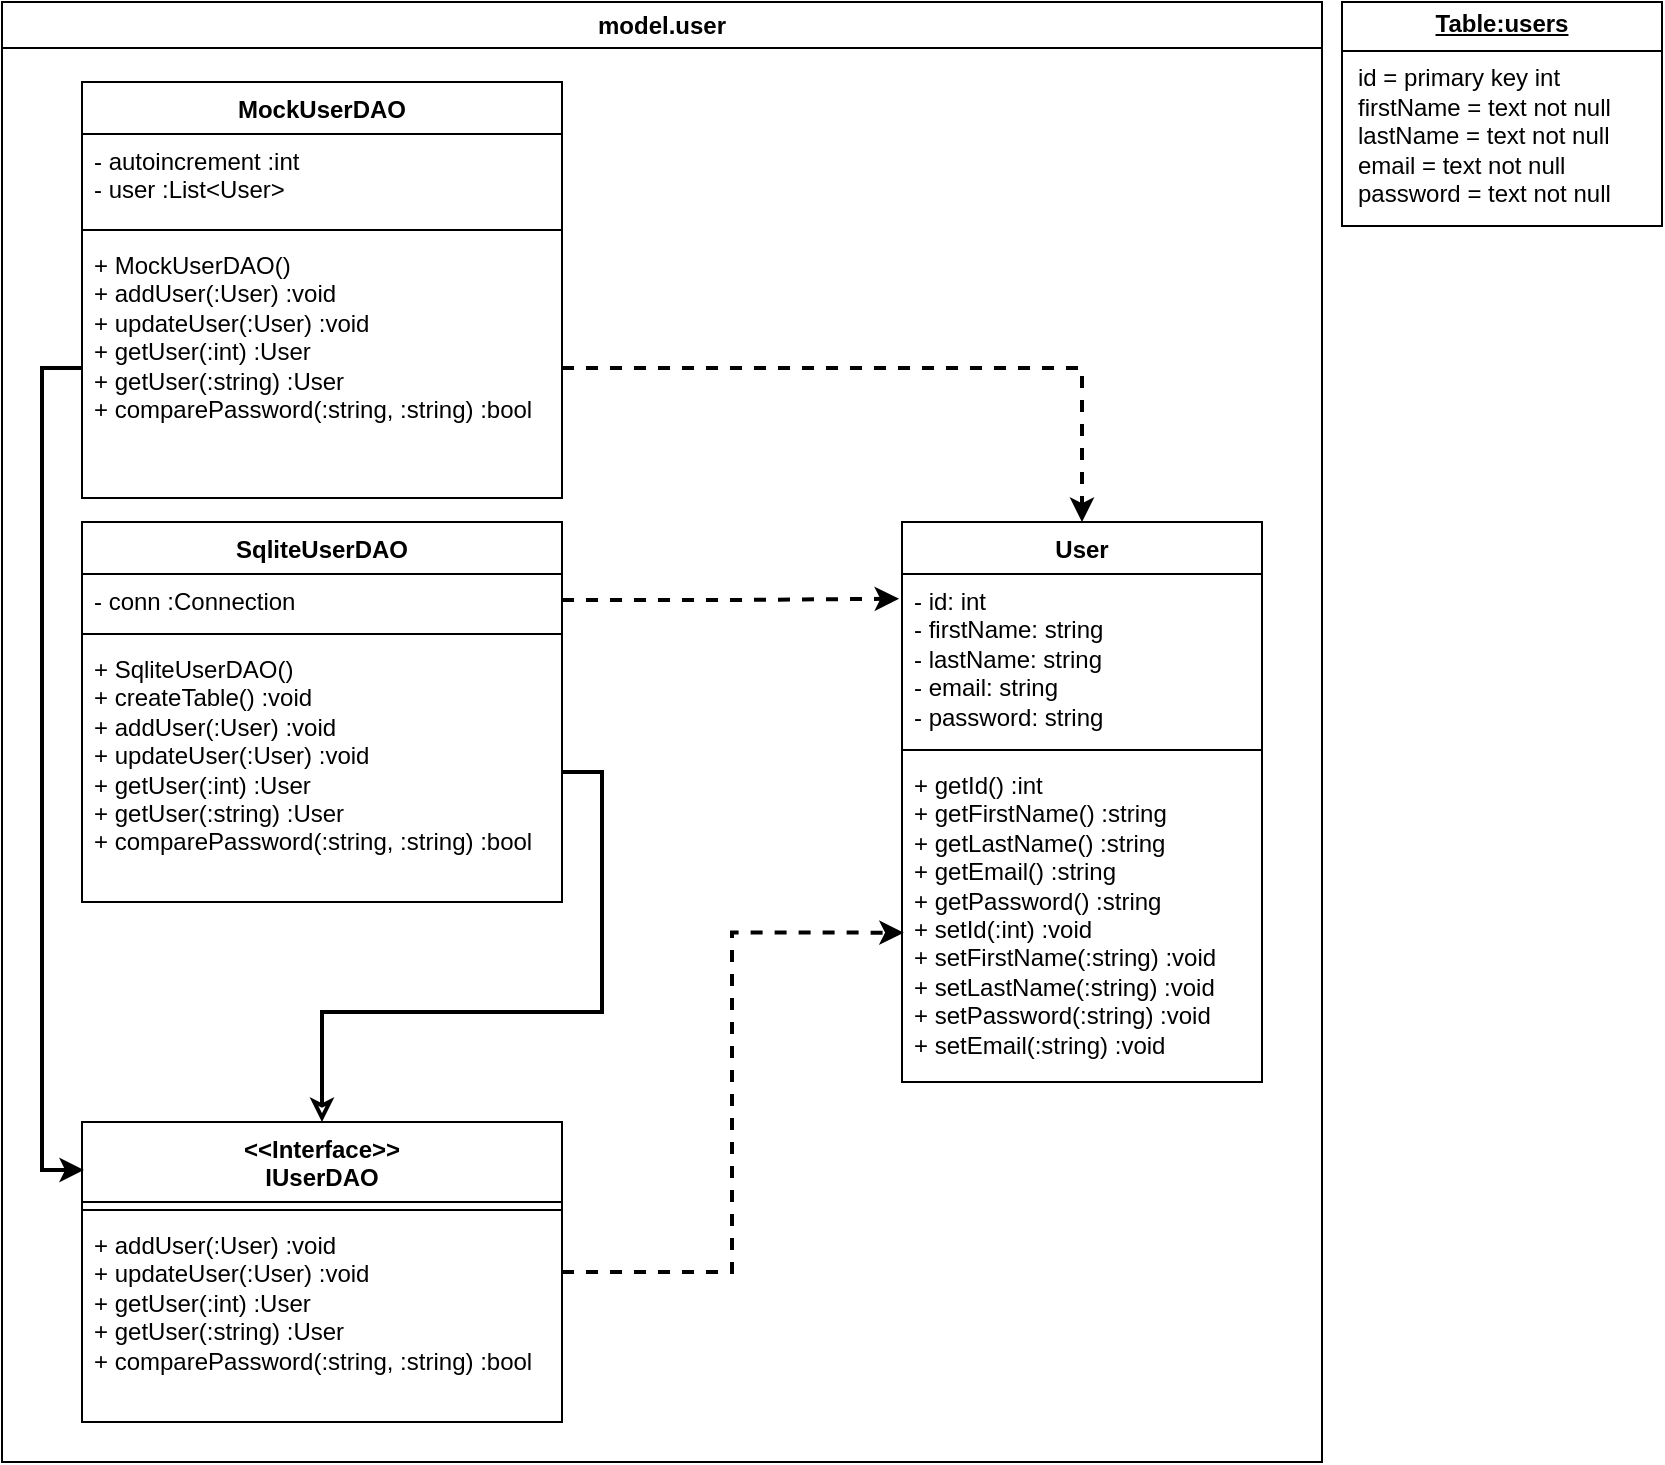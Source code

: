 <mxfile version="26.1.3">
  <diagram id="C5RBs43oDa-KdzZeNtuy" name="Page-1">
    <mxGraphModel dx="1103" dy="1866" grid="1" gridSize="10" guides="1" tooltips="1" connect="1" arrows="1" fold="1" page="1" pageScale="1" pageWidth="827" pageHeight="1169" math="0" shadow="0">
      <root>
        <mxCell id="WIyWlLk6GJQsqaUBKTNV-0" />
        <mxCell id="WIyWlLk6GJQsqaUBKTNV-1" parent="WIyWlLk6GJQsqaUBKTNV-0" />
        <mxCell id="Mvw-fAnh--00K5TePAgW-32" style="edgeStyle=orthogonalEdgeStyle;rounded=0;orthogonalLoop=1;jettySize=auto;html=1;exitX=0.5;exitY=0;exitDx=0;exitDy=0;strokeWidth=2;strokeColor=default;startArrow=classic;startFill=0;endArrow=none;" edge="1" parent="WIyWlLk6GJQsqaUBKTNV-1" source="Mvw-fAnh--00K5TePAgW-0" target="Mvw-fAnh--00K5TePAgW-7">
          <mxGeometry relative="1" as="geometry" />
        </mxCell>
        <mxCell id="Mvw-fAnh--00K5TePAgW-0" value="&amp;lt;&amp;lt;Interface&amp;gt;&amp;gt;&lt;div&gt;IUserDAO&lt;/div&gt;" style="swimlane;fontStyle=1;align=center;verticalAlign=top;childLayout=stackLayout;horizontal=1;startSize=40;horizontalStack=0;resizeParent=1;resizeParentMax=0;resizeLast=0;collapsible=1;marginBottom=0;whiteSpace=wrap;html=1;" vertex="1" parent="WIyWlLk6GJQsqaUBKTNV-1">
          <mxGeometry x="40" y="490" width="240" height="150" as="geometry" />
        </mxCell>
        <mxCell id="Mvw-fAnh--00K5TePAgW-2" value="" style="line;strokeWidth=1;fillColor=none;align=left;verticalAlign=middle;spacingTop=-1;spacingLeft=3;spacingRight=3;rotatable=0;labelPosition=right;points=[];portConstraint=eastwest;strokeColor=inherit;" vertex="1" parent="Mvw-fAnh--00K5TePAgW-0">
          <mxGeometry y="40" width="240" height="8" as="geometry" />
        </mxCell>
        <mxCell id="Mvw-fAnh--00K5TePAgW-3" value="&lt;div&gt;+ addUser(:User) :void&lt;/div&gt;&lt;div&gt;+ updateUser(:User) :void&lt;/div&gt;&lt;div&gt;&lt;span style=&quot;background-color: transparent; color: light-dark(rgb(0, 0, 0), rgb(255, 255, 255));&quot;&gt;+ getUser(:int) :User&lt;/span&gt;&lt;/div&gt;&lt;div&gt;+ getUser(:string) :User&lt;/div&gt;&lt;div&gt;&lt;span style=&quot;background-color: transparent; color: light-dark(rgb(0, 0, 0), rgb(255, 255, 255));&quot;&gt;+ comparePassword(:string, :string) :bool&lt;/span&gt;&lt;/div&gt;&lt;div&gt;&lt;br&gt;&lt;/div&gt;" style="text;strokeColor=none;fillColor=none;align=left;verticalAlign=top;spacingLeft=4;spacingRight=4;overflow=hidden;rotatable=0;points=[[0,0.5],[1,0.5]];portConstraint=eastwest;whiteSpace=wrap;html=1;" vertex="1" parent="Mvw-fAnh--00K5TePAgW-0">
          <mxGeometry y="48" width="240" height="102" as="geometry" />
        </mxCell>
        <mxCell id="Mvw-fAnh--00K5TePAgW-4" value="SqliteUserDAO" style="swimlane;fontStyle=1;align=center;verticalAlign=top;childLayout=stackLayout;horizontal=1;startSize=26;horizontalStack=0;resizeParent=1;resizeParentMax=0;resizeLast=0;collapsible=1;marginBottom=0;whiteSpace=wrap;html=1;" vertex="1" parent="WIyWlLk6GJQsqaUBKTNV-1">
          <mxGeometry x="40" y="190" width="240" height="190" as="geometry" />
        </mxCell>
        <mxCell id="Mvw-fAnh--00K5TePAgW-5" value="- conn :Connection" style="text;strokeColor=none;fillColor=none;align=left;verticalAlign=top;spacingLeft=4;spacingRight=4;overflow=hidden;rotatable=0;points=[[0,0.5],[1,0.5]];portConstraint=eastwest;whiteSpace=wrap;html=1;" vertex="1" parent="Mvw-fAnh--00K5TePAgW-4">
          <mxGeometry y="26" width="240" height="26" as="geometry" />
        </mxCell>
        <mxCell id="Mvw-fAnh--00K5TePAgW-6" value="" style="line;strokeWidth=1;fillColor=none;align=left;verticalAlign=middle;spacingTop=-1;spacingLeft=3;spacingRight=3;rotatable=0;labelPosition=right;points=[];portConstraint=eastwest;strokeColor=inherit;" vertex="1" parent="Mvw-fAnh--00K5TePAgW-4">
          <mxGeometry y="52" width="240" height="8" as="geometry" />
        </mxCell>
        <mxCell id="Mvw-fAnh--00K5TePAgW-7" value="+ SqliteUserDAO()&amp;nbsp;&lt;div&gt;+ createTable() :void&lt;/div&gt;&lt;div&gt;&lt;div&gt;+ addUser(:User) :void&lt;/div&gt;&lt;div&gt;+ updateUser(:User) :void&lt;/div&gt;&lt;div&gt;&lt;span style=&quot;background-color: transparent; color: light-dark(rgb(0, 0, 0), rgb(255, 255, 255));&quot;&gt;+ getUser(:int) :User&lt;/span&gt;&lt;/div&gt;&lt;div&gt;+ getUser(:string) :User&lt;/div&gt;&lt;div&gt;&lt;span style=&quot;background-color: transparent; color: light-dark(rgb(0, 0, 0), rgb(255, 255, 255));&quot;&gt;+ comparePassword(:string, :string) :bool&lt;/span&gt;&lt;/div&gt;&lt;div&gt;&lt;br&gt;&lt;/div&gt;&lt;/div&gt;" style="text;strokeColor=none;fillColor=none;align=left;verticalAlign=top;spacingLeft=4;spacingRight=4;overflow=hidden;rotatable=0;points=[[0,0.5],[1,0.5]];portConstraint=eastwest;whiteSpace=wrap;html=1;" vertex="1" parent="Mvw-fAnh--00K5TePAgW-4">
          <mxGeometry y="60" width="240" height="130" as="geometry" />
        </mxCell>
        <mxCell id="Mvw-fAnh--00K5TePAgW-8" value="User" style="swimlane;fontStyle=1;align=center;verticalAlign=top;childLayout=stackLayout;horizontal=1;startSize=26;horizontalStack=0;resizeParent=1;resizeParentMax=0;resizeLast=0;collapsible=1;marginBottom=0;whiteSpace=wrap;html=1;" vertex="1" parent="WIyWlLk6GJQsqaUBKTNV-1">
          <mxGeometry x="450" y="190" width="180" height="280" as="geometry" />
        </mxCell>
        <mxCell id="Mvw-fAnh--00K5TePAgW-9" value="- id: int&lt;div&gt;- firstName: string&lt;/div&gt;&lt;div&gt;- lastName: string&lt;/div&gt;&lt;div&gt;- email: string&lt;/div&gt;&lt;div&gt;- password: string&lt;/div&gt;" style="text;strokeColor=none;fillColor=none;align=left;verticalAlign=top;spacingLeft=4;spacingRight=4;overflow=hidden;rotatable=0;points=[[0,0.5],[1,0.5]];portConstraint=eastwest;whiteSpace=wrap;html=1;" vertex="1" parent="Mvw-fAnh--00K5TePAgW-8">
          <mxGeometry y="26" width="180" height="84" as="geometry" />
        </mxCell>
        <mxCell id="Mvw-fAnh--00K5TePAgW-10" value="" style="line;strokeWidth=1;fillColor=none;align=left;verticalAlign=middle;spacingTop=-1;spacingLeft=3;spacingRight=3;rotatable=0;labelPosition=right;points=[];portConstraint=eastwest;strokeColor=inherit;" vertex="1" parent="Mvw-fAnh--00K5TePAgW-8">
          <mxGeometry y="110" width="180" height="8" as="geometry" />
        </mxCell>
        <mxCell id="Mvw-fAnh--00K5TePAgW-11" value="+ getId() :int&lt;div&gt;+ getFirstName() :string&lt;/div&gt;&lt;div&gt;+ getLastName() :string&lt;/div&gt;&lt;div&gt;+ getEmail() :string&lt;/div&gt;&lt;div&gt;+ getPassword() :string&lt;br&gt;&lt;div&gt;&lt;span style=&quot;background-color: transparent; color: light-dark(rgb(0, 0, 0), rgb(255, 255, 255));&quot;&gt;+ setId(:int) :void&lt;/span&gt;&lt;/div&gt;&lt;/div&gt;&lt;div&gt;&lt;span style=&quot;background-color: transparent; color: light-dark(rgb(0, 0, 0), rgb(255, 255, 255));&quot;&gt;+ setFirstName(:string) :void&lt;/span&gt;&lt;/div&gt;&lt;div&gt;&lt;span style=&quot;background-color: transparent; color: light-dark(rgb(0, 0, 0), rgb(255, 255, 255));&quot;&gt;+ setLastName(:string) :void&lt;/span&gt;&lt;/div&gt;&lt;div&gt;&lt;div&gt;&lt;span style=&quot;background-color: transparent; color: light-dark(rgb(0, 0, 0), rgb(255, 255, 255));&quot;&gt;+ setPassword(:string) :void&lt;/span&gt;&lt;/div&gt;&lt;/div&gt;&lt;div&gt;&lt;div&gt;&lt;span style=&quot;background-color: transparent; color: light-dark(rgb(0, 0, 0), rgb(255, 255, 255));&quot;&gt;+ setEmail(:string) :void&lt;/span&gt;&lt;/div&gt;&lt;/div&gt;&lt;div&gt;&lt;span style=&quot;background-color: transparent; color: light-dark(rgb(0, 0, 0), rgb(255, 255, 255));&quot;&gt;&lt;br&gt;&lt;/span&gt;&lt;/div&gt;&lt;div&gt;&lt;span style=&quot;background-color: transparent; color: light-dark(rgb(0, 0, 0), rgb(255, 255, 255));&quot;&gt;&lt;br&gt;&lt;/span&gt;&lt;/div&gt;&lt;div&gt;&lt;span style=&quot;background-color: transparent; color: light-dark(rgb(0, 0, 0), rgb(255, 255, 255));&quot;&gt;&lt;br&gt;&lt;/span&gt;&lt;/div&gt;" style="text;strokeColor=none;fillColor=none;align=left;verticalAlign=top;spacingLeft=4;spacingRight=4;overflow=hidden;rotatable=0;points=[[0,0.5],[1,0.5]];portConstraint=eastwest;whiteSpace=wrap;html=1;" vertex="1" parent="Mvw-fAnh--00K5TePAgW-8">
          <mxGeometry y="118" width="180" height="162" as="geometry" />
        </mxCell>
        <mxCell id="Mvw-fAnh--00K5TePAgW-30" value="&lt;p style=&quot;margin:0px;margin-top:4px;text-align:center;text-decoration:underline;&quot;&gt;&lt;b&gt;Table:users&lt;/b&gt;&lt;/p&gt;&lt;hr size=&quot;1&quot; style=&quot;border-style:solid;&quot;&gt;&lt;p style=&quot;margin:0px;margin-left:8px;&quot;&gt;id = primary key int&lt;/p&gt;&lt;p style=&quot;margin:0px;margin-left:8px;&quot;&gt;f&lt;span style=&quot;background-color: transparent; color: light-dark(rgb(0, 0, 0), rgb(255, 255, 255));&quot;&gt;irstName = text not null&lt;/span&gt;&lt;/p&gt;&lt;p style=&quot;margin:0px;margin-left:8px;&quot;&gt;lastName = text not null&lt;/p&gt;&lt;p style=&quot;margin:0px;margin-left:8px;&quot;&gt;email = text not null&lt;br&gt;password = text not null&lt;/p&gt;&lt;p style=&quot;margin:0px;margin-left:8px;&quot;&gt;&lt;br&gt;&lt;/p&gt;" style="verticalAlign=top;align=left;overflow=fill;html=1;whiteSpace=wrap;" vertex="1" parent="WIyWlLk6GJQsqaUBKTNV-1">
          <mxGeometry x="670" y="-70" width="160" height="112" as="geometry" />
        </mxCell>
        <mxCell id="Mvw-fAnh--00K5TePAgW-33" style="edgeStyle=orthogonalEdgeStyle;rounded=0;orthogonalLoop=1;jettySize=auto;html=1;exitX=1;exitY=0.5;exitDx=0;exitDy=0;entryX=-0.008;entryY=0.147;entryDx=0;entryDy=0;entryPerimeter=0;strokeWidth=2;dashed=1;" edge="1" parent="WIyWlLk6GJQsqaUBKTNV-1" source="Mvw-fAnh--00K5TePAgW-5" target="Mvw-fAnh--00K5TePAgW-9">
          <mxGeometry relative="1" as="geometry" />
        </mxCell>
        <mxCell id="Mvw-fAnh--00K5TePAgW-34" style="edgeStyle=orthogonalEdgeStyle;rounded=0;orthogonalLoop=1;jettySize=auto;html=1;exitX=1;exitY=0.5;exitDx=0;exitDy=0;entryX=0.005;entryY=0.539;entryDx=0;entryDy=0;entryPerimeter=0;strokeWidth=2;dashed=1;" edge="1" parent="WIyWlLk6GJQsqaUBKTNV-1" source="Mvw-fAnh--00K5TePAgW-0" target="Mvw-fAnh--00K5TePAgW-11">
          <mxGeometry relative="1" as="geometry" />
        </mxCell>
        <mxCell id="Mvw-fAnh--00K5TePAgW-35" value="MockUserDAO" style="swimlane;fontStyle=1;align=center;verticalAlign=top;childLayout=stackLayout;horizontal=1;startSize=26;horizontalStack=0;resizeParent=1;resizeParentMax=0;resizeLast=0;collapsible=1;marginBottom=0;whiteSpace=wrap;html=1;" vertex="1" parent="WIyWlLk6GJQsqaUBKTNV-1">
          <mxGeometry x="40" y="-30" width="240" height="208" as="geometry" />
        </mxCell>
        <mxCell id="Mvw-fAnh--00K5TePAgW-36" value="- autoincrement :int&lt;div&gt;- user :List&amp;lt;User&amp;gt;&lt;/div&gt;" style="text;strokeColor=none;fillColor=none;align=left;verticalAlign=top;spacingLeft=4;spacingRight=4;overflow=hidden;rotatable=0;points=[[0,0.5],[1,0.5]];portConstraint=eastwest;whiteSpace=wrap;html=1;" vertex="1" parent="Mvw-fAnh--00K5TePAgW-35">
          <mxGeometry y="26" width="240" height="44" as="geometry" />
        </mxCell>
        <mxCell id="Mvw-fAnh--00K5TePAgW-37" value="" style="line;strokeWidth=1;fillColor=none;align=left;verticalAlign=middle;spacingTop=-1;spacingLeft=3;spacingRight=3;rotatable=0;labelPosition=right;points=[];portConstraint=eastwest;strokeColor=inherit;" vertex="1" parent="Mvw-fAnh--00K5TePAgW-35">
          <mxGeometry y="70" width="240" height="8" as="geometry" />
        </mxCell>
        <mxCell id="Mvw-fAnh--00K5TePAgW-38" value="+ MockUserDAO()&amp;nbsp;&lt;div&gt;&lt;span style=&quot;background-color: transparent; color: light-dark(rgb(0, 0, 0), rgb(255, 255, 255));&quot;&gt;+ addUser(:User) :void&lt;/span&gt;&lt;/div&gt;&lt;div&gt;&lt;div&gt;+ updateUser(:User) :void&lt;/div&gt;&lt;div&gt;&lt;span style=&quot;background-color: transparent; color: light-dark(rgb(0, 0, 0), rgb(255, 255, 255));&quot;&gt;+ getUser(:int) :User&lt;/span&gt;&lt;/div&gt;&lt;div&gt;+ getUser(:string) :User&lt;/div&gt;&lt;div&gt;&lt;span style=&quot;background-color: transparent; color: light-dark(rgb(0, 0, 0), rgb(255, 255, 255));&quot;&gt;+ comparePassword(:string, :string) :bool&lt;/span&gt;&lt;/div&gt;&lt;div&gt;&lt;br&gt;&lt;/div&gt;&lt;/div&gt;" style="text;strokeColor=none;fillColor=none;align=left;verticalAlign=top;spacingLeft=4;spacingRight=4;overflow=hidden;rotatable=0;points=[[0,0.5],[1,0.5]];portConstraint=eastwest;whiteSpace=wrap;html=1;" vertex="1" parent="Mvw-fAnh--00K5TePAgW-35">
          <mxGeometry y="78" width="240" height="130" as="geometry" />
        </mxCell>
        <mxCell id="Mvw-fAnh--00K5TePAgW-39" style="edgeStyle=orthogonalEdgeStyle;rounded=0;orthogonalLoop=1;jettySize=auto;html=1;exitX=0;exitY=0.5;exitDx=0;exitDy=0;entryX=0.004;entryY=0.16;entryDx=0;entryDy=0;entryPerimeter=0;strokeWidth=2;" edge="1" parent="WIyWlLk6GJQsqaUBKTNV-1" source="Mvw-fAnh--00K5TePAgW-38" target="Mvw-fAnh--00K5TePAgW-0">
          <mxGeometry relative="1" as="geometry" />
        </mxCell>
        <mxCell id="Mvw-fAnh--00K5TePAgW-40" style="edgeStyle=orthogonalEdgeStyle;rounded=0;orthogonalLoop=1;jettySize=auto;html=1;exitX=1;exitY=0.5;exitDx=0;exitDy=0;strokeWidth=2;dashed=1;" edge="1" parent="WIyWlLk6GJQsqaUBKTNV-1" source="Mvw-fAnh--00K5TePAgW-38" target="Mvw-fAnh--00K5TePAgW-8">
          <mxGeometry relative="1" as="geometry" />
        </mxCell>
        <mxCell id="Mvw-fAnh--00K5TePAgW-43" value="model.user" style="swimlane;whiteSpace=wrap;html=1;" vertex="1" parent="WIyWlLk6GJQsqaUBKTNV-1">
          <mxGeometry y="-70" width="660" height="730" as="geometry" />
        </mxCell>
      </root>
    </mxGraphModel>
  </diagram>
</mxfile>
